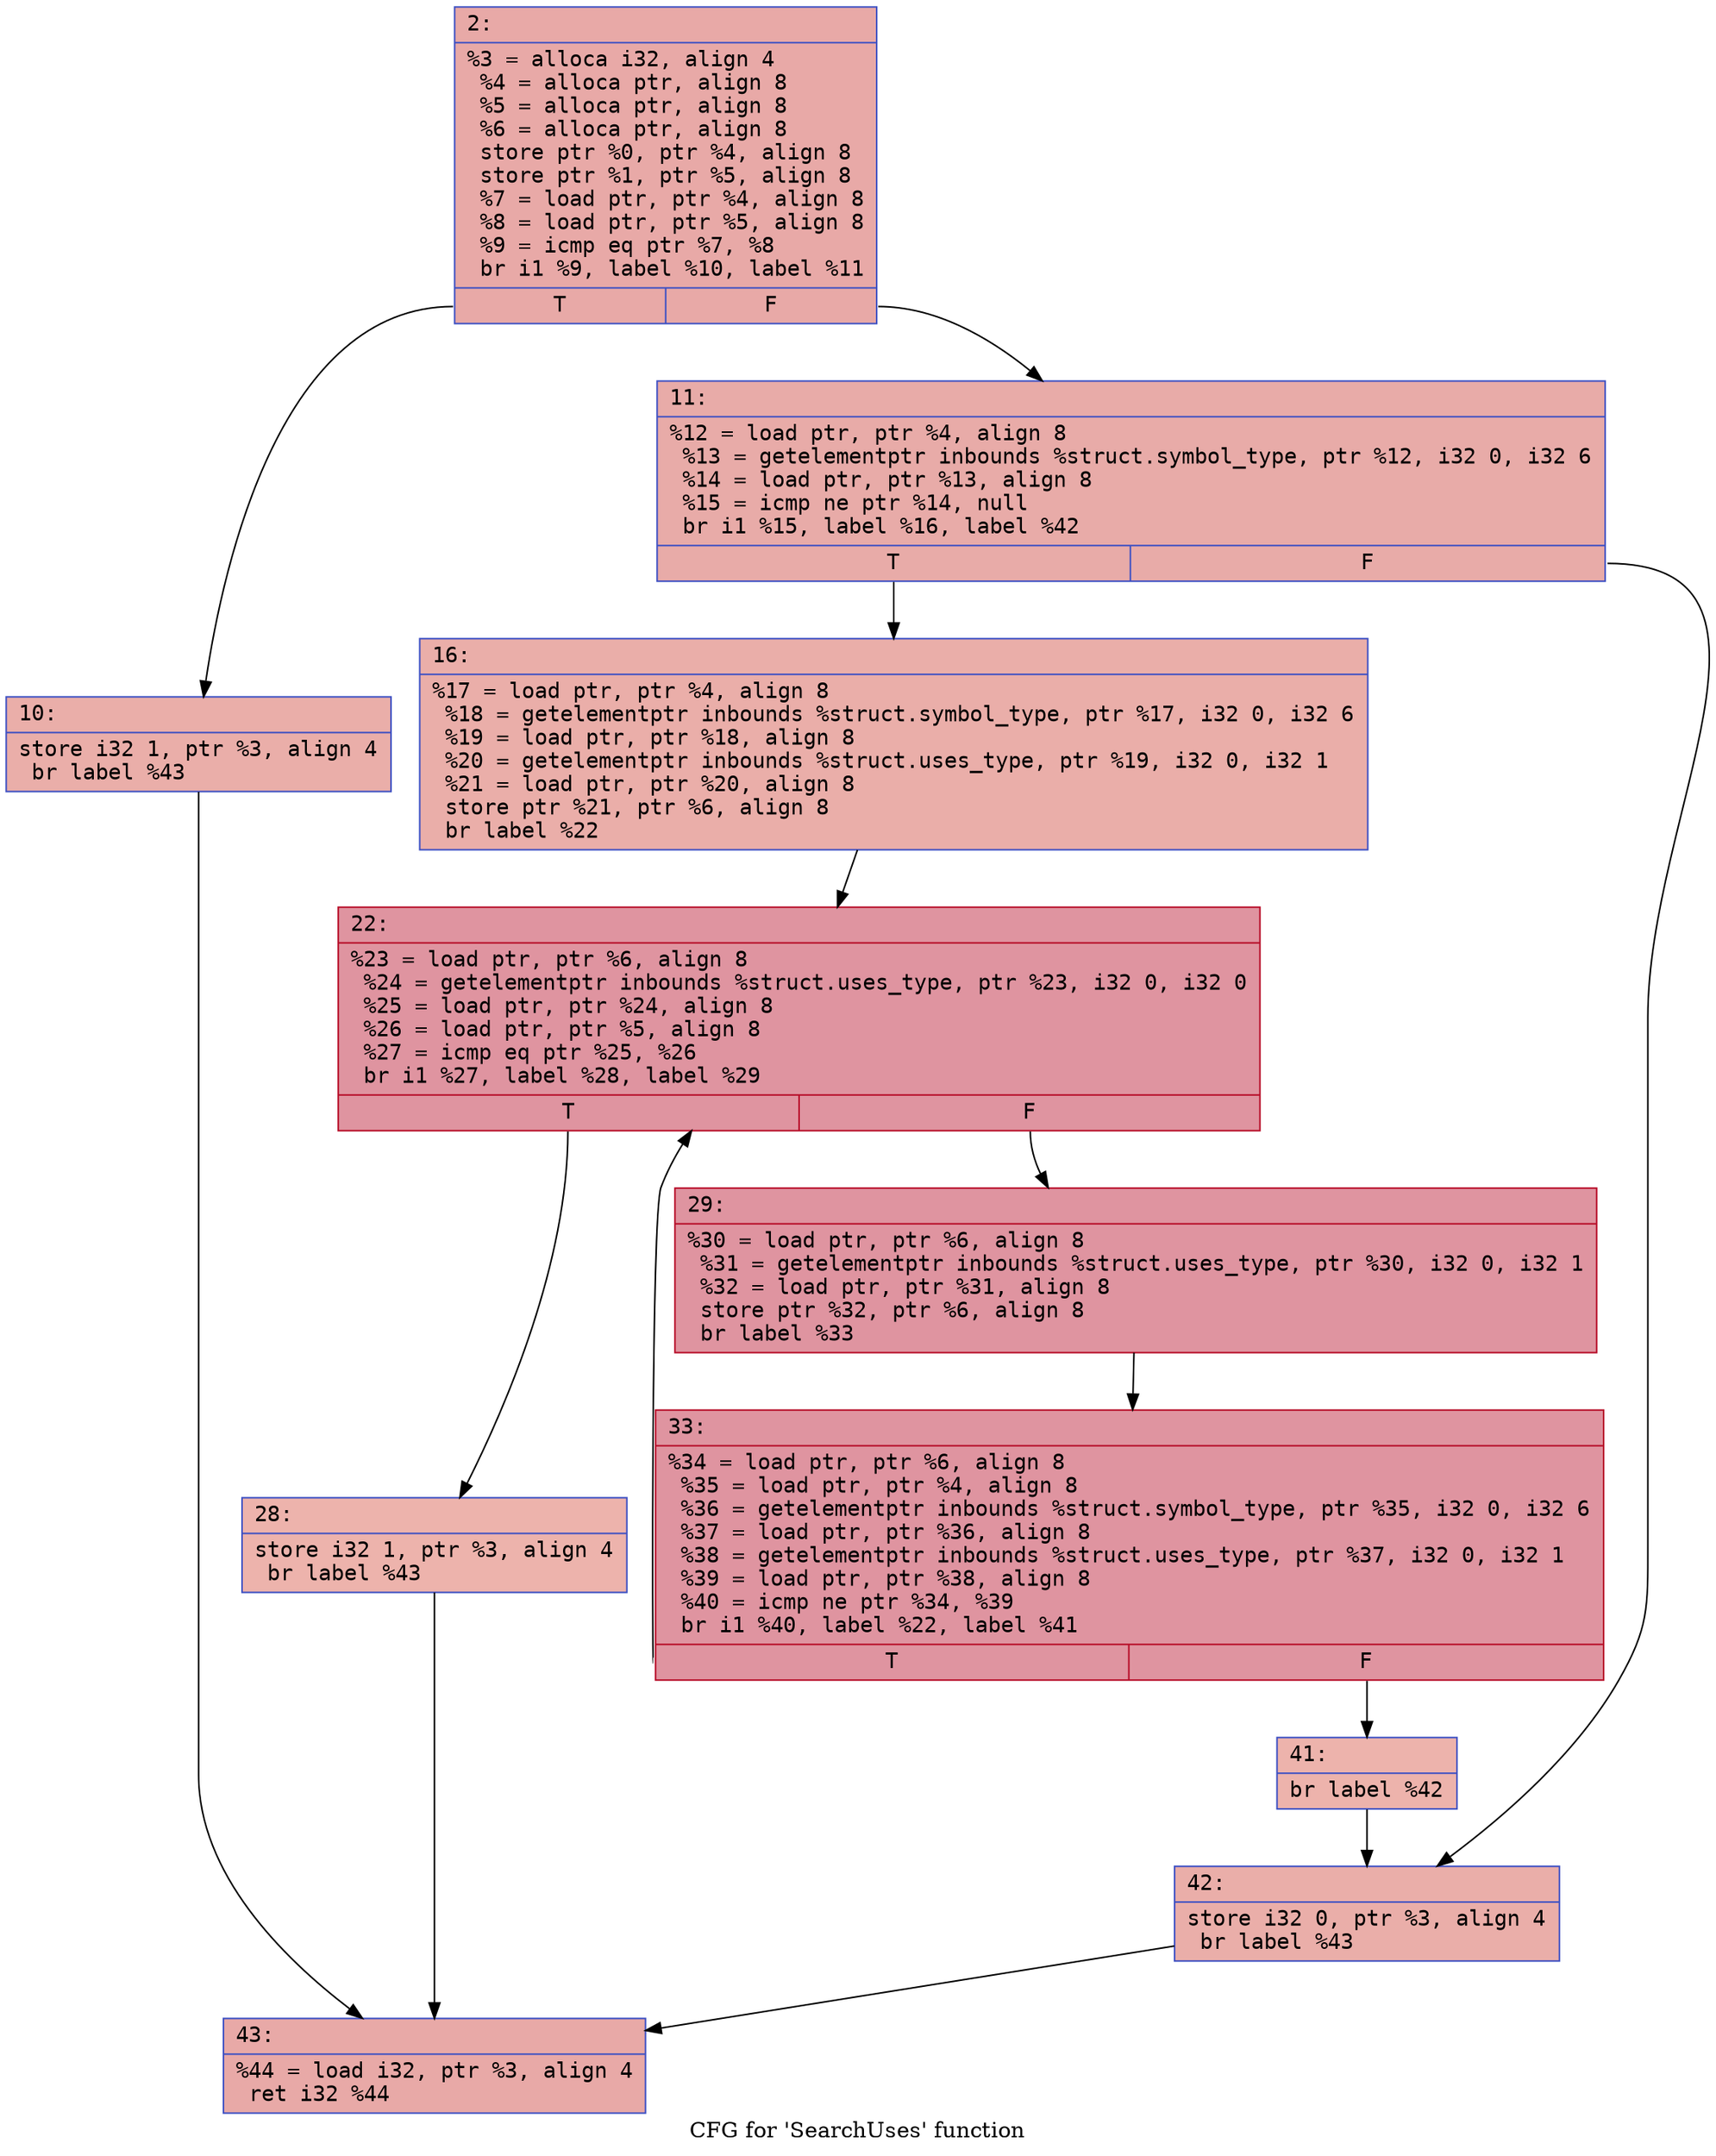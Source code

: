 digraph "CFG for 'SearchUses' function" {
	label="CFG for 'SearchUses' function";

	Node0x6000002cd7c0 [shape=record,color="#3d50c3ff", style=filled, fillcolor="#ca3b3770" fontname="Courier",label="{2:\l|  %3 = alloca i32, align 4\l  %4 = alloca ptr, align 8\l  %5 = alloca ptr, align 8\l  %6 = alloca ptr, align 8\l  store ptr %0, ptr %4, align 8\l  store ptr %1, ptr %5, align 8\l  %7 = load ptr, ptr %4, align 8\l  %8 = load ptr, ptr %5, align 8\l  %9 = icmp eq ptr %7, %8\l  br i1 %9, label %10, label %11\l|{<s0>T|<s1>F}}"];
	Node0x6000002cd7c0:s0 -> Node0x6000002cd810[tooltip="2 -> 10\nProbability 37.50%" ];
	Node0x6000002cd7c0:s1 -> Node0x6000002cd860[tooltip="2 -> 11\nProbability 62.50%" ];
	Node0x6000002cd810 [shape=record,color="#3d50c3ff", style=filled, fillcolor="#d0473d70" fontname="Courier",label="{10:\l|  store i32 1, ptr %3, align 4\l  br label %43\l}"];
	Node0x6000002cd810 -> Node0x6000002cdae0[tooltip="10 -> 43\nProbability 100.00%" ];
	Node0x6000002cd860 [shape=record,color="#3d50c3ff", style=filled, fillcolor="#cc403a70" fontname="Courier",label="{11:\l|  %12 = load ptr, ptr %4, align 8\l  %13 = getelementptr inbounds %struct.symbol_type, ptr %12, i32 0, i32 6\l  %14 = load ptr, ptr %13, align 8\l  %15 = icmp ne ptr %14, null\l  br i1 %15, label %16, label %42\l|{<s0>T|<s1>F}}"];
	Node0x6000002cd860:s0 -> Node0x6000002cd8b0[tooltip="11 -> 16\nProbability 62.50%" ];
	Node0x6000002cd860:s1 -> Node0x6000002cda90[tooltip="11 -> 42\nProbability 37.50%" ];
	Node0x6000002cd8b0 [shape=record,color="#3d50c3ff", style=filled, fillcolor="#d0473d70" fontname="Courier",label="{16:\l|  %17 = load ptr, ptr %4, align 8\l  %18 = getelementptr inbounds %struct.symbol_type, ptr %17, i32 0, i32 6\l  %19 = load ptr, ptr %18, align 8\l  %20 = getelementptr inbounds %struct.uses_type, ptr %19, i32 0, i32 1\l  %21 = load ptr, ptr %20, align 8\l  store ptr %21, ptr %6, align 8\l  br label %22\l}"];
	Node0x6000002cd8b0 -> Node0x6000002cd900[tooltip="16 -> 22\nProbability 100.00%" ];
	Node0x6000002cd900 [shape=record,color="#b70d28ff", style=filled, fillcolor="#b70d2870" fontname="Courier",label="{22:\l|  %23 = load ptr, ptr %6, align 8\l  %24 = getelementptr inbounds %struct.uses_type, ptr %23, i32 0, i32 0\l  %25 = load ptr, ptr %24, align 8\l  %26 = load ptr, ptr %5, align 8\l  %27 = icmp eq ptr %25, %26\l  br i1 %27, label %28, label %29\l|{<s0>T|<s1>F}}"];
	Node0x6000002cd900:s0 -> Node0x6000002cd950[tooltip="22 -> 28\nProbability 3.12%" ];
	Node0x6000002cd900:s1 -> Node0x6000002cd9a0[tooltip="22 -> 29\nProbability 96.88%" ];
	Node0x6000002cd950 [shape=record,color="#3d50c3ff", style=filled, fillcolor="#d6524470" fontname="Courier",label="{28:\l|  store i32 1, ptr %3, align 4\l  br label %43\l}"];
	Node0x6000002cd950 -> Node0x6000002cdae0[tooltip="28 -> 43\nProbability 100.00%" ];
	Node0x6000002cd9a0 [shape=record,color="#b70d28ff", style=filled, fillcolor="#b70d2870" fontname="Courier",label="{29:\l|  %30 = load ptr, ptr %6, align 8\l  %31 = getelementptr inbounds %struct.uses_type, ptr %30, i32 0, i32 1\l  %32 = load ptr, ptr %31, align 8\l  store ptr %32, ptr %6, align 8\l  br label %33\l}"];
	Node0x6000002cd9a0 -> Node0x6000002cd9f0[tooltip="29 -> 33\nProbability 100.00%" ];
	Node0x6000002cd9f0 [shape=record,color="#b70d28ff", style=filled, fillcolor="#b70d2870" fontname="Courier",label="{33:\l|  %34 = load ptr, ptr %6, align 8\l  %35 = load ptr, ptr %4, align 8\l  %36 = getelementptr inbounds %struct.symbol_type, ptr %35, i32 0, i32 6\l  %37 = load ptr, ptr %36, align 8\l  %38 = getelementptr inbounds %struct.uses_type, ptr %37, i32 0, i32 1\l  %39 = load ptr, ptr %38, align 8\l  %40 = icmp ne ptr %34, %39\l  br i1 %40, label %22, label %41\l|{<s0>T|<s1>F}}"];
	Node0x6000002cd9f0:s0 -> Node0x6000002cd900[tooltip="33 -> 22\nProbability 96.88%" ];
	Node0x6000002cd9f0:s1 -> Node0x6000002cda40[tooltip="33 -> 41\nProbability 3.12%" ];
	Node0x6000002cda40 [shape=record,color="#3d50c3ff", style=filled, fillcolor="#d6524470" fontname="Courier",label="{41:\l|  br label %42\l}"];
	Node0x6000002cda40 -> Node0x6000002cda90[tooltip="41 -> 42\nProbability 100.00%" ];
	Node0x6000002cda90 [shape=record,color="#3d50c3ff", style=filled, fillcolor="#d0473d70" fontname="Courier",label="{42:\l|  store i32 0, ptr %3, align 4\l  br label %43\l}"];
	Node0x6000002cda90 -> Node0x6000002cdae0[tooltip="42 -> 43\nProbability 100.00%" ];
	Node0x6000002cdae0 [shape=record,color="#3d50c3ff", style=filled, fillcolor="#ca3b3770" fontname="Courier",label="{43:\l|  %44 = load i32, ptr %3, align 4\l  ret i32 %44\l}"];
}
